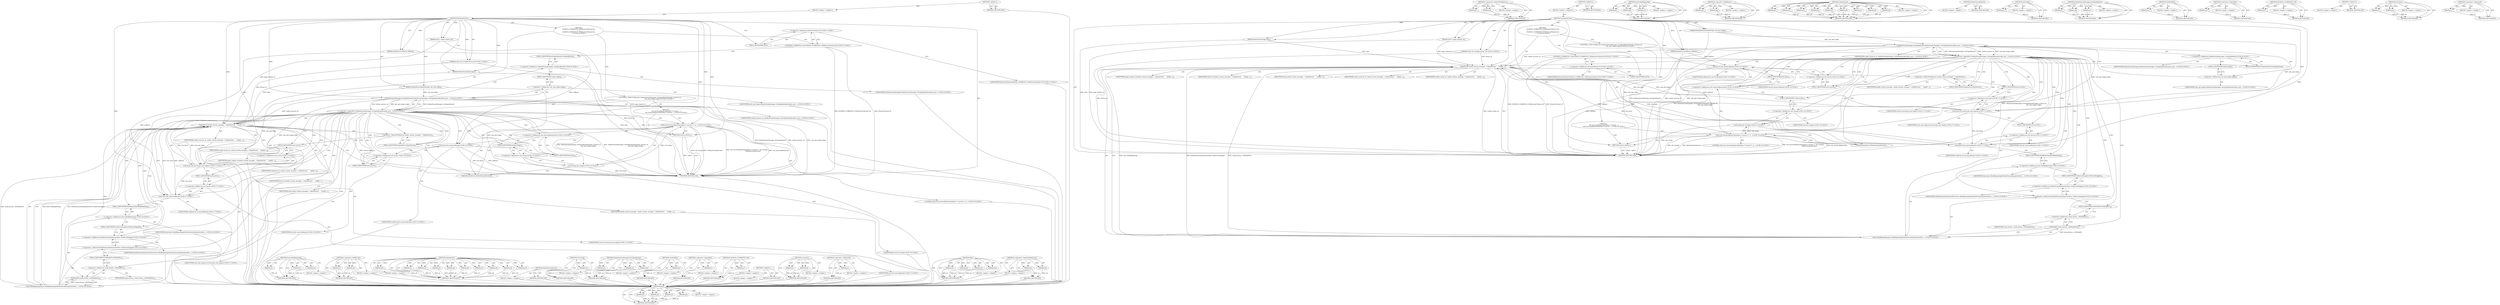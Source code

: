digraph "&lt;operator&gt;.addressOf" {
vulnerable_124 [label=<(METHOD,Run)>];
vulnerable_125 [label=<(PARAM,p1)>];
vulnerable_126 [label=<(PARAM,p2)>];
vulnerable_127 [label=<(PARAM,p3)>];
vulnerable_128 [label=<(PARAM,p4)>];
vulnerable_129 [label=<(BLOCK,&lt;empty&gt;,&lt;empty&gt;)>];
vulnerable_130 [label=<(METHOD_RETURN,ANY)>];
vulnerable_155 [label=<(METHOD,&lt;operator&gt;.indirectFieldAccess)>];
vulnerable_156 [label=<(PARAM,p1)>];
vulnerable_157 [label=<(PARAM,p2)>];
vulnerable_158 [label=<(BLOCK,&lt;empty&gt;,&lt;empty&gt;)>];
vulnerable_159 [label=<(METHOD_RETURN,ANY)>];
vulnerable_6 [label=<(METHOD,&lt;global&gt;)<SUB>1</SUB>>];
vulnerable_7 [label=<(BLOCK,&lt;empty&gt;,&lt;empty&gt;)<SUB>1</SUB>>];
vulnerable_8 [label=<(METHOD,DoOpenDevice)<SUB>1</SUB>>];
vulnerable_9 [label=<(PARAM,int32_t page_request_id)<SUB>2</SUB>>];
vulnerable_10 [label="<(PARAM,const std::string&amp; device_id)<SUB>3</SUB>>"];
vulnerable_11 [label=<(PARAM,MediaStreamType type)<SUB>4</SUB>>];
vulnerable_12 [label=<(PARAM,OpenDeviceCallback callback)<SUB>5</SUB>>];
vulnerable_13 [label=<(PARAM,MediaDeviceSaltAndOrigin salt_and_origin)<SUB>6</SUB>>];
vulnerable_14 [label="<(BLOCK,{
  DCHECK_CURRENTLY_ON(BrowserThread::IO);
  i...,{
  DCHECK_CURRENTLY_ON(BrowserThread::IO);
  i...)<SUB>6</SUB>>"];
vulnerable_15 [label="<(DCHECK_CURRENTLY_ON,DCHECK_CURRENTLY_ON(BrowserThread::IO))<SUB>7</SUB>>"];
vulnerable_16 [label="<(&lt;operator&gt;.fieldAccess,BrowserThread::IO)<SUB>7</SUB>>"];
vulnerable_17 [label="<(IDENTIFIER,BrowserThread,DCHECK_CURRENTLY_ON(BrowserThread::IO))<SUB>7</SUB>>"];
vulnerable_18 [label=<(FIELD_IDENTIFIER,IO,IO)<SUB>7</SUB>>];
vulnerable_19 [label="<(CONTROL_STRUCTURE,IF,if (!MediaStreamManager::IsOriginAllowed(render_process_id_,
                                           salt_and_origin.origin)))<SUB>8</SUB>>"];
vulnerable_20 [label="<(&lt;operator&gt;.logicalNot,!MediaStreamManager::IsOriginAllowed(render_pro...)<SUB>8</SUB>>"];
vulnerable_21 [label="<(MediaStreamManager.IsOriginAllowed,MediaStreamManager::IsOriginAllowed(render_proc...)<SUB>8</SUB>>"];
vulnerable_22 [label="<(&lt;operator&gt;.fieldAccess,MediaStreamManager::IsOriginAllowed)<SUB>8</SUB>>"];
vulnerable_23 [label="<(IDENTIFIER,MediaStreamManager,MediaStreamManager::IsOriginAllowed(render_proc...)<SUB>8</SUB>>"];
vulnerable_24 [label=<(FIELD_IDENTIFIER,IsOriginAllowed,IsOriginAllowed)<SUB>8</SUB>>];
vulnerable_25 [label="<(IDENTIFIER,render_process_id_,MediaStreamManager::IsOriginAllowed(render_proc...)<SUB>8</SUB>>"];
vulnerable_26 [label=<(&lt;operator&gt;.fieldAccess,salt_and_origin.origin)<SUB>9</SUB>>];
vulnerable_27 [label="<(IDENTIFIER,salt_and_origin,MediaStreamManager::IsOriginAllowed(render_proc...)<SUB>9</SUB>>"];
vulnerable_28 [label=<(FIELD_IDENTIFIER,origin,origin)<SUB>9</SUB>>];
vulnerable_29 [label="<(BLOCK,{
    std::move(callback).Run(false /* success ...,{
    std::move(callback).Run(false /* success ...)<SUB>9</SUB>>"];
vulnerable_30 [label="<(Run,std::move(callback).Run(false /* success */, st...)<SUB>10</SUB>>"];
vulnerable_31 [label="<(&lt;operator&gt;.fieldAccess,std::move(callback).Run)<SUB>10</SUB>>"];
vulnerable_32 [label="<(std.move,std::move(callback))<SUB>10</SUB>>"];
vulnerable_33 [label="<(&lt;operator&gt;.fieldAccess,std::move)<SUB>10</SUB>>"];
vulnerable_34 [label="<(IDENTIFIER,std,std::move(callback))<SUB>10</SUB>>"];
vulnerable_35 [label=<(FIELD_IDENTIFIER,move,move)<SUB>10</SUB>>];
vulnerable_36 [label="<(IDENTIFIER,callback,std::move(callback))<SUB>10</SUB>>"];
vulnerable_37 [label=<(FIELD_IDENTIFIER,Run,Run)<SUB>10</SUB>>];
vulnerable_38 [label="<(LITERAL,false,std::move(callback).Run(false /* success */, st...)<SUB>10</SUB>>"];
vulnerable_39 [label="<(std.string,std::string())<SUB>10</SUB>>"];
vulnerable_40 [label="<(&lt;operator&gt;.fieldAccess,std::string)<SUB>10</SUB>>"];
vulnerable_41 [label="<(IDENTIFIER,std,std::string())<SUB>10</SUB>>"];
vulnerable_42 [label=<(FIELD_IDENTIFIER,string,string)<SUB>10</SUB>>];
vulnerable_43 [label=<(MediaStreamDevice,MediaStreamDevice())<SUB>11</SUB>>];
vulnerable_44 [label=<(RETURN,return;,return;)<SUB>12</SUB>>];
vulnerable_45 [label=<(OpenDevice,media_stream_manager_-&gt;OpenDevice(
      render...)<SUB>15</SUB>>];
vulnerable_46 [label=<(&lt;operator&gt;.indirectFieldAccess,media_stream_manager_-&gt;OpenDevice)<SUB>15</SUB>>];
vulnerable_47 [label=<(IDENTIFIER,media_stream_manager_,media_stream_manager_-&gt;OpenDevice(
      render...)<SUB>15</SUB>>];
vulnerable_48 [label=<(FIELD_IDENTIFIER,OpenDevice,OpenDevice)<SUB>15</SUB>>];
vulnerable_49 [label=<(IDENTIFIER,render_process_id_,media_stream_manager_-&gt;OpenDevice(
      render...)<SUB>16</SUB>>];
vulnerable_50 [label=<(IDENTIFIER,render_frame_id_,media_stream_manager_-&gt;OpenDevice(
      render...)<SUB>16</SUB>>];
vulnerable_51 [label=<(IDENTIFIER,page_request_id,media_stream_manager_-&gt;OpenDevice(
      render...)<SUB>16</SUB>>];
vulnerable_52 [label=<(IDENTIFIER,device_id,media_stream_manager_-&gt;OpenDevice(
      render...)<SUB>16</SUB>>];
vulnerable_53 [label=<(IDENTIFIER,type,media_stream_manager_-&gt;OpenDevice(
      render...)<SUB>16</SUB>>];
vulnerable_54 [label="<(std.move,std::move(salt_and_origin))<SUB>17</SUB>>"];
vulnerable_55 [label="<(&lt;operator&gt;.fieldAccess,std::move)<SUB>17</SUB>>"];
vulnerable_56 [label="<(IDENTIFIER,std,std::move(salt_and_origin))<SUB>17</SUB>>"];
vulnerable_57 [label=<(FIELD_IDENTIFIER,move,move)<SUB>17</SUB>>];
vulnerable_58 [label="<(IDENTIFIER,salt_and_origin,std::move(salt_and_origin))<SUB>17</SUB>>"];
vulnerable_59 [label="<(std.move,std::move(callback))<SUB>17</SUB>>"];
vulnerable_60 [label="<(&lt;operator&gt;.fieldAccess,std::move)<SUB>17</SUB>>"];
vulnerable_61 [label="<(IDENTIFIER,std,std::move(callback))<SUB>17</SUB>>"];
vulnerable_62 [label=<(FIELD_IDENTIFIER,move,move)<SUB>17</SUB>>];
vulnerable_63 [label="<(IDENTIFIER,callback,std::move(callback))<SUB>17</SUB>>"];
vulnerable_64 [label="<(base.BindRepeating,base::BindRepeating(&amp;MediaStreamDispatcherHost:...)<SUB>18</SUB>>"];
vulnerable_65 [label="<(&lt;operator&gt;.fieldAccess,base::BindRepeating)<SUB>18</SUB>>"];
vulnerable_66 [label="<(IDENTIFIER,base,base::BindRepeating(&amp;MediaStreamDispatcherHost:...)<SUB>18</SUB>>"];
vulnerable_67 [label=<(FIELD_IDENTIFIER,BindRepeating,BindRepeating)<SUB>18</SUB>>];
vulnerable_68 [label="<(&lt;operator&gt;.addressOf,&amp;MediaStreamDispatcherHost::OnDeviceStopped)<SUB>18</SUB>>"];
vulnerable_69 [label="<(&lt;operator&gt;.fieldAccess,MediaStreamDispatcherHost::OnDeviceStopped)<SUB>18</SUB>>"];
vulnerable_70 [label="<(IDENTIFIER,MediaStreamDispatcherHost,base::BindRepeating(&amp;MediaStreamDispatcherHost:...)<SUB>18</SUB>>"];
vulnerable_71 [label=<(FIELD_IDENTIFIER,OnDeviceStopped,OnDeviceStopped)<SUB>18</SUB>>];
vulnerable_72 [label=<(GetWeakPtr,weak_factory_.GetWeakPtr())<SUB>19</SUB>>];
vulnerable_73 [label=<(&lt;operator&gt;.fieldAccess,weak_factory_.GetWeakPtr)<SUB>19</SUB>>];
vulnerable_74 [label=<(IDENTIFIER,weak_factory_,weak_factory_.GetWeakPtr())<SUB>19</SUB>>];
vulnerable_75 [label=<(FIELD_IDENTIFIER,GetWeakPtr,GetWeakPtr)<SUB>19</SUB>>];
vulnerable_76 [label=<(METHOD_RETURN,void)<SUB>1</SUB>>];
vulnerable_78 [label=<(METHOD_RETURN,ANY)<SUB>1</SUB>>];
vulnerable_160 [label=<(METHOD,base.BindRepeating)>];
vulnerable_161 [label=<(PARAM,p1)>];
vulnerable_162 [label=<(PARAM,p2)>];
vulnerable_163 [label=<(PARAM,p3)>];
vulnerable_164 [label=<(BLOCK,&lt;empty&gt;,&lt;empty&gt;)>];
vulnerable_165 [label=<(METHOD_RETURN,ANY)>];
vulnerable_109 [label=<(METHOD,&lt;operator&gt;.fieldAccess)>];
vulnerable_110 [label=<(PARAM,p1)>];
vulnerable_111 [label=<(PARAM,p2)>];
vulnerable_112 [label=<(BLOCK,&lt;empty&gt;,&lt;empty&gt;)>];
vulnerable_113 [label=<(METHOD_RETURN,ANY)>];
vulnerable_143 [label=<(METHOD,OpenDevice)>];
vulnerable_144 [label=<(PARAM,p1)>];
vulnerable_145 [label=<(PARAM,p2)>];
vulnerable_146 [label=<(PARAM,p3)>];
vulnerable_147 [label=<(PARAM,p4)>];
vulnerable_148 [label=<(PARAM,p5)>];
vulnerable_149 [label=<(PARAM,p6)>];
vulnerable_150 [label=<(PARAM,p7)>];
vulnerable_151 [label=<(PARAM,p8)>];
vulnerable_152 [label=<(PARAM,p9)>];
vulnerable_153 [label=<(BLOCK,&lt;empty&gt;,&lt;empty&gt;)>];
vulnerable_154 [label=<(METHOD_RETURN,ANY)>];
vulnerable_140 [label=<(METHOD,MediaStreamDevice)>];
vulnerable_141 [label=<(BLOCK,&lt;empty&gt;,&lt;empty&gt;)>];
vulnerable_142 [label=<(METHOD_RETURN,ANY)>];
vulnerable_136 [label=<(METHOD,std.string)>];
vulnerable_137 [label=<(PARAM,p1)>];
vulnerable_138 [label=<(BLOCK,&lt;empty&gt;,&lt;empty&gt;)>];
vulnerable_139 [label=<(METHOD_RETURN,ANY)>];
vulnerable_118 [label=<(METHOD,MediaStreamManager.IsOriginAllowed)>];
vulnerable_119 [label=<(PARAM,p1)>];
vulnerable_120 [label=<(PARAM,p2)>];
vulnerable_121 [label=<(PARAM,p3)>];
vulnerable_122 [label=<(BLOCK,&lt;empty&gt;,&lt;empty&gt;)>];
vulnerable_123 [label=<(METHOD_RETURN,ANY)>];
vulnerable_170 [label=<(METHOD,GetWeakPtr)>];
vulnerable_171 [label=<(PARAM,p1)>];
vulnerable_172 [label=<(BLOCK,&lt;empty&gt;,&lt;empty&gt;)>];
vulnerable_173 [label=<(METHOD_RETURN,ANY)>];
vulnerable_114 [label=<(METHOD,&lt;operator&gt;.logicalNot)>];
vulnerable_115 [label=<(PARAM,p1)>];
vulnerable_116 [label=<(BLOCK,&lt;empty&gt;,&lt;empty&gt;)>];
vulnerable_117 [label=<(METHOD_RETURN,ANY)>];
vulnerable_105 [label=<(METHOD,DCHECK_CURRENTLY_ON)>];
vulnerable_106 [label=<(PARAM,p1)>];
vulnerable_107 [label=<(BLOCK,&lt;empty&gt;,&lt;empty&gt;)>];
vulnerable_108 [label=<(METHOD_RETURN,ANY)>];
vulnerable_99 [label=<(METHOD,&lt;global&gt;)<SUB>1</SUB>>];
vulnerable_100 [label=<(BLOCK,&lt;empty&gt;,&lt;empty&gt;)>];
vulnerable_101 [label=<(METHOD_RETURN,ANY)>];
vulnerable_131 [label=<(METHOD,std.move)>];
vulnerable_132 [label=<(PARAM,p1)>];
vulnerable_133 [label=<(PARAM,p2)>];
vulnerable_134 [label=<(BLOCK,&lt;empty&gt;,&lt;empty&gt;)>];
vulnerable_135 [label=<(METHOD_RETURN,ANY)>];
vulnerable_166 [label=<(METHOD,&lt;operator&gt;.addressOf)>];
vulnerable_167 [label=<(PARAM,p1)>];
vulnerable_168 [label=<(BLOCK,&lt;empty&gt;,&lt;empty&gt;)>];
vulnerable_169 [label=<(METHOD_RETURN,ANY)>];
fixed_125 [label=<(METHOD,Run)>];
fixed_126 [label=<(PARAM,p1)>];
fixed_127 [label=<(PARAM,p2)>];
fixed_128 [label=<(PARAM,p3)>];
fixed_129 [label=<(PARAM,p4)>];
fixed_130 [label=<(BLOCK,&lt;empty&gt;,&lt;empty&gt;)>];
fixed_131 [label=<(METHOD_RETURN,ANY)>];
fixed_157 [label=<(METHOD,&lt;operator&gt;.indirectFieldAccess)>];
fixed_158 [label=<(PARAM,p1)>];
fixed_159 [label=<(PARAM,p2)>];
fixed_160 [label=<(BLOCK,&lt;empty&gt;,&lt;empty&gt;)>];
fixed_161 [label=<(METHOD_RETURN,ANY)>];
fixed_6 [label=<(METHOD,&lt;global&gt;)<SUB>1</SUB>>];
fixed_7 [label=<(BLOCK,&lt;empty&gt;,&lt;empty&gt;)<SUB>1</SUB>>];
fixed_8 [label=<(METHOD,DoOpenDevice)<SUB>1</SUB>>];
fixed_9 [label=<(PARAM,int32_t page_request_id)<SUB>2</SUB>>];
fixed_10 [label="<(PARAM,const std::string&amp; device_id)<SUB>3</SUB>>"];
fixed_11 [label=<(PARAM,MediaStreamType type)<SUB>4</SUB>>];
fixed_12 [label=<(PARAM,OpenDeviceCallback callback)<SUB>5</SUB>>];
fixed_13 [label=<(PARAM,MediaDeviceSaltAndOrigin salt_and_origin)<SUB>6</SUB>>];
fixed_14 [label="<(BLOCK,{
  DCHECK_CURRENTLY_ON(BrowserThread::IO);
  i...,{
  DCHECK_CURRENTLY_ON(BrowserThread::IO);
  i...)<SUB>6</SUB>>"];
fixed_15 [label="<(DCHECK_CURRENTLY_ON,DCHECK_CURRENTLY_ON(BrowserThread::IO))<SUB>7</SUB>>"];
fixed_16 [label="<(&lt;operator&gt;.fieldAccess,BrowserThread::IO)<SUB>7</SUB>>"];
fixed_17 [label="<(IDENTIFIER,BrowserThread,DCHECK_CURRENTLY_ON(BrowserThread::IO))<SUB>7</SUB>>"];
fixed_18 [label=<(FIELD_IDENTIFIER,IO,IO)<SUB>7</SUB>>];
fixed_19 [label="<(CONTROL_STRUCTURE,IF,if (!MediaStreamManager::IsOriginAllowed(render_process_id_,
                                           salt_and_origin.origin)))<SUB>8</SUB>>"];
fixed_20 [label="<(&lt;operator&gt;.logicalNot,!MediaStreamManager::IsOriginAllowed(render_pro...)<SUB>8</SUB>>"];
fixed_21 [label="<(MediaStreamManager.IsOriginAllowed,MediaStreamManager::IsOriginAllowed(render_proc...)<SUB>8</SUB>>"];
fixed_22 [label="<(&lt;operator&gt;.fieldAccess,MediaStreamManager::IsOriginAllowed)<SUB>8</SUB>>"];
fixed_23 [label="<(IDENTIFIER,MediaStreamManager,MediaStreamManager::IsOriginAllowed(render_proc...)<SUB>8</SUB>>"];
fixed_24 [label=<(FIELD_IDENTIFIER,IsOriginAllowed,IsOriginAllowed)<SUB>8</SUB>>];
fixed_25 [label="<(IDENTIFIER,render_process_id_,MediaStreamManager::IsOriginAllowed(render_proc...)<SUB>8</SUB>>"];
fixed_26 [label=<(&lt;operator&gt;.fieldAccess,salt_and_origin.origin)<SUB>9</SUB>>];
fixed_27 [label="<(IDENTIFIER,salt_and_origin,MediaStreamManager::IsOriginAllowed(render_proc...)<SUB>9</SUB>>"];
fixed_28 [label=<(FIELD_IDENTIFIER,origin,origin)<SUB>9</SUB>>];
fixed_29 [label="<(BLOCK,{
    std::move(callback).Run(false /* success ...,{
    std::move(callback).Run(false /* success ...)<SUB>9</SUB>>"];
fixed_30 [label="<(Run,std::move(callback).Run(false /* success */, st...)<SUB>10</SUB>>"];
fixed_31 [label="<(&lt;operator&gt;.fieldAccess,std::move(callback).Run)<SUB>10</SUB>>"];
fixed_32 [label="<(std.move,std::move(callback))<SUB>10</SUB>>"];
fixed_33 [label="<(&lt;operator&gt;.fieldAccess,std::move)<SUB>10</SUB>>"];
fixed_34 [label="<(IDENTIFIER,std,std::move(callback))<SUB>10</SUB>>"];
fixed_35 [label=<(FIELD_IDENTIFIER,move,move)<SUB>10</SUB>>];
fixed_36 [label="<(IDENTIFIER,callback,std::move(callback))<SUB>10</SUB>>"];
fixed_37 [label=<(FIELD_IDENTIFIER,Run,Run)<SUB>10</SUB>>];
fixed_38 [label="<(LITERAL,false,std::move(callback).Run(false /* success */, st...)<SUB>10</SUB>>"];
fixed_39 [label="<(std.string,std::string())<SUB>10</SUB>>"];
fixed_40 [label="<(&lt;operator&gt;.fieldAccess,std::string)<SUB>10</SUB>>"];
fixed_41 [label="<(IDENTIFIER,std,std::string())<SUB>10</SUB>>"];
fixed_42 [label=<(FIELD_IDENTIFIER,string,string)<SUB>10</SUB>>];
fixed_43 [label=<(MediaStreamDevice,MediaStreamDevice())<SUB>11</SUB>>];
fixed_44 [label=<(RETURN,return;,return;)<SUB>12</SUB>>];
fixed_45 [label=<(OpenDevice,media_stream_manager_-&gt;OpenDevice(
      render...)<SUB>15</SUB>>];
fixed_46 [label=<(&lt;operator&gt;.indirectFieldAccess,media_stream_manager_-&gt;OpenDevice)<SUB>15</SUB>>];
fixed_47 [label=<(IDENTIFIER,media_stream_manager_,media_stream_manager_-&gt;OpenDevice(
      render...)<SUB>15</SUB>>];
fixed_48 [label=<(FIELD_IDENTIFIER,OpenDevice,OpenDevice)<SUB>15</SUB>>];
fixed_49 [label=<(IDENTIFIER,render_process_id_,media_stream_manager_-&gt;OpenDevice(
      render...)<SUB>16</SUB>>];
fixed_50 [label=<(IDENTIFIER,render_frame_id_,media_stream_manager_-&gt;OpenDevice(
      render...)<SUB>16</SUB>>];
fixed_51 [label=<(IDENTIFIER,page_request_id,media_stream_manager_-&gt;OpenDevice(
      render...)<SUB>16</SUB>>];
fixed_52 [label=<(IDENTIFIER,requester_id_,media_stream_manager_-&gt;OpenDevice(
      render...)<SUB>16</SUB>>];
fixed_53 [label=<(IDENTIFIER,device_id,media_stream_manager_-&gt;OpenDevice(
      render...)<SUB>17</SUB>>];
fixed_54 [label=<(IDENTIFIER,type,media_stream_manager_-&gt;OpenDevice(
      render...)<SUB>17</SUB>>];
fixed_55 [label="<(std.move,std::move(salt_and_origin))<SUB>17</SUB>>"];
fixed_56 [label="<(&lt;operator&gt;.fieldAccess,std::move)<SUB>17</SUB>>"];
fixed_57 [label="<(IDENTIFIER,std,std::move(salt_and_origin))<SUB>17</SUB>>"];
fixed_58 [label=<(FIELD_IDENTIFIER,move,move)<SUB>17</SUB>>];
fixed_59 [label="<(IDENTIFIER,salt_and_origin,std::move(salt_and_origin))<SUB>17</SUB>>"];
fixed_60 [label="<(std.move,std::move(callback))<SUB>17</SUB>>"];
fixed_61 [label="<(&lt;operator&gt;.fieldAccess,std::move)<SUB>17</SUB>>"];
fixed_62 [label="<(IDENTIFIER,std,std::move(callback))<SUB>17</SUB>>"];
fixed_63 [label=<(FIELD_IDENTIFIER,move,move)<SUB>17</SUB>>];
fixed_64 [label="<(IDENTIFIER,callback,std::move(callback))<SUB>17</SUB>>"];
fixed_65 [label="<(base.BindRepeating,base::BindRepeating(&amp;MediaStreamDispatcherHost:...)<SUB>18</SUB>>"];
fixed_66 [label="<(&lt;operator&gt;.fieldAccess,base::BindRepeating)<SUB>18</SUB>>"];
fixed_67 [label="<(IDENTIFIER,base,base::BindRepeating(&amp;MediaStreamDispatcherHost:...)<SUB>18</SUB>>"];
fixed_68 [label=<(FIELD_IDENTIFIER,BindRepeating,BindRepeating)<SUB>18</SUB>>];
fixed_69 [label="<(&lt;operator&gt;.addressOf,&amp;MediaStreamDispatcherHost::OnDeviceStopped)<SUB>18</SUB>>"];
fixed_70 [label="<(&lt;operator&gt;.fieldAccess,MediaStreamDispatcherHost::OnDeviceStopped)<SUB>18</SUB>>"];
fixed_71 [label="<(IDENTIFIER,MediaStreamDispatcherHost,base::BindRepeating(&amp;MediaStreamDispatcherHost:...)<SUB>18</SUB>>"];
fixed_72 [label=<(FIELD_IDENTIFIER,OnDeviceStopped,OnDeviceStopped)<SUB>18</SUB>>];
fixed_73 [label=<(GetWeakPtr,weak_factory_.GetWeakPtr())<SUB>19</SUB>>];
fixed_74 [label=<(&lt;operator&gt;.fieldAccess,weak_factory_.GetWeakPtr)<SUB>19</SUB>>];
fixed_75 [label=<(IDENTIFIER,weak_factory_,weak_factory_.GetWeakPtr())<SUB>19</SUB>>];
fixed_76 [label=<(FIELD_IDENTIFIER,GetWeakPtr,GetWeakPtr)<SUB>19</SUB>>];
fixed_77 [label=<(METHOD_RETURN,void)<SUB>1</SUB>>];
fixed_79 [label=<(METHOD_RETURN,ANY)<SUB>1</SUB>>];
fixed_162 [label=<(METHOD,base.BindRepeating)>];
fixed_163 [label=<(PARAM,p1)>];
fixed_164 [label=<(PARAM,p2)>];
fixed_165 [label=<(PARAM,p3)>];
fixed_166 [label=<(BLOCK,&lt;empty&gt;,&lt;empty&gt;)>];
fixed_167 [label=<(METHOD_RETURN,ANY)>];
fixed_110 [label=<(METHOD,&lt;operator&gt;.fieldAccess)>];
fixed_111 [label=<(PARAM,p1)>];
fixed_112 [label=<(PARAM,p2)>];
fixed_113 [label=<(BLOCK,&lt;empty&gt;,&lt;empty&gt;)>];
fixed_114 [label=<(METHOD_RETURN,ANY)>];
fixed_144 [label=<(METHOD,OpenDevice)>];
fixed_145 [label=<(PARAM,p1)>];
fixed_146 [label=<(PARAM,p2)>];
fixed_147 [label=<(PARAM,p3)>];
fixed_148 [label=<(PARAM,p4)>];
fixed_149 [label=<(PARAM,p5)>];
fixed_150 [label=<(PARAM,p6)>];
fixed_151 [label=<(PARAM,p7)>];
fixed_152 [label=<(PARAM,p8)>];
fixed_153 [label=<(PARAM,p9)>];
fixed_154 [label=<(PARAM,p10)>];
fixed_155 [label=<(BLOCK,&lt;empty&gt;,&lt;empty&gt;)>];
fixed_156 [label=<(METHOD_RETURN,ANY)>];
fixed_141 [label=<(METHOD,MediaStreamDevice)>];
fixed_142 [label=<(BLOCK,&lt;empty&gt;,&lt;empty&gt;)>];
fixed_143 [label=<(METHOD_RETURN,ANY)>];
fixed_137 [label=<(METHOD,std.string)>];
fixed_138 [label=<(PARAM,p1)>];
fixed_139 [label=<(BLOCK,&lt;empty&gt;,&lt;empty&gt;)>];
fixed_140 [label=<(METHOD_RETURN,ANY)>];
fixed_119 [label=<(METHOD,MediaStreamManager.IsOriginAllowed)>];
fixed_120 [label=<(PARAM,p1)>];
fixed_121 [label=<(PARAM,p2)>];
fixed_122 [label=<(PARAM,p3)>];
fixed_123 [label=<(BLOCK,&lt;empty&gt;,&lt;empty&gt;)>];
fixed_124 [label=<(METHOD_RETURN,ANY)>];
fixed_172 [label=<(METHOD,GetWeakPtr)>];
fixed_173 [label=<(PARAM,p1)>];
fixed_174 [label=<(BLOCK,&lt;empty&gt;,&lt;empty&gt;)>];
fixed_175 [label=<(METHOD_RETURN,ANY)>];
fixed_115 [label=<(METHOD,&lt;operator&gt;.logicalNot)>];
fixed_116 [label=<(PARAM,p1)>];
fixed_117 [label=<(BLOCK,&lt;empty&gt;,&lt;empty&gt;)>];
fixed_118 [label=<(METHOD_RETURN,ANY)>];
fixed_106 [label=<(METHOD,DCHECK_CURRENTLY_ON)>];
fixed_107 [label=<(PARAM,p1)>];
fixed_108 [label=<(BLOCK,&lt;empty&gt;,&lt;empty&gt;)>];
fixed_109 [label=<(METHOD_RETURN,ANY)>];
fixed_100 [label=<(METHOD,&lt;global&gt;)<SUB>1</SUB>>];
fixed_101 [label=<(BLOCK,&lt;empty&gt;,&lt;empty&gt;)>];
fixed_102 [label=<(METHOD_RETURN,ANY)>];
fixed_132 [label=<(METHOD,std.move)>];
fixed_133 [label=<(PARAM,p1)>];
fixed_134 [label=<(PARAM,p2)>];
fixed_135 [label=<(BLOCK,&lt;empty&gt;,&lt;empty&gt;)>];
fixed_136 [label=<(METHOD_RETURN,ANY)>];
fixed_168 [label=<(METHOD,&lt;operator&gt;.addressOf)>];
fixed_169 [label=<(PARAM,p1)>];
fixed_170 [label=<(BLOCK,&lt;empty&gt;,&lt;empty&gt;)>];
fixed_171 [label=<(METHOD_RETURN,ANY)>];
vulnerable_124 -> vulnerable_125  [key=0, label="AST: "];
vulnerable_124 -> vulnerable_125  [key=1, label="DDG: "];
vulnerable_124 -> vulnerable_129  [key=0, label="AST: "];
vulnerable_124 -> vulnerable_126  [key=0, label="AST: "];
vulnerable_124 -> vulnerable_126  [key=1, label="DDG: "];
vulnerable_124 -> vulnerable_130  [key=0, label="AST: "];
vulnerable_124 -> vulnerable_130  [key=1, label="CFG: "];
vulnerable_124 -> vulnerable_127  [key=0, label="AST: "];
vulnerable_124 -> vulnerable_127  [key=1, label="DDG: "];
vulnerable_124 -> vulnerable_128  [key=0, label="AST: "];
vulnerable_124 -> vulnerable_128  [key=1, label="DDG: "];
vulnerable_125 -> vulnerable_130  [key=0, label="DDG: p1"];
vulnerable_126 -> vulnerable_130  [key=0, label="DDG: p2"];
vulnerable_127 -> vulnerable_130  [key=0, label="DDG: p3"];
vulnerable_128 -> vulnerable_130  [key=0, label="DDG: p4"];
vulnerable_155 -> vulnerable_156  [key=0, label="AST: "];
vulnerable_155 -> vulnerable_156  [key=1, label="DDG: "];
vulnerable_155 -> vulnerable_158  [key=0, label="AST: "];
vulnerable_155 -> vulnerable_157  [key=0, label="AST: "];
vulnerable_155 -> vulnerable_157  [key=1, label="DDG: "];
vulnerable_155 -> vulnerable_159  [key=0, label="AST: "];
vulnerable_155 -> vulnerable_159  [key=1, label="CFG: "];
vulnerable_156 -> vulnerable_159  [key=0, label="DDG: p1"];
vulnerable_157 -> vulnerable_159  [key=0, label="DDG: p2"];
vulnerable_6 -> vulnerable_7  [key=0, label="AST: "];
vulnerable_6 -> vulnerable_78  [key=0, label="AST: "];
vulnerable_6 -> vulnerable_78  [key=1, label="CFG: "];
vulnerable_7 -> vulnerable_8  [key=0, label="AST: "];
vulnerable_8 -> vulnerable_9  [key=0, label="AST: "];
vulnerable_8 -> vulnerable_9  [key=1, label="DDG: "];
vulnerable_8 -> vulnerable_10  [key=0, label="AST: "];
vulnerable_8 -> vulnerable_10  [key=1, label="DDG: "];
vulnerable_8 -> vulnerable_11  [key=0, label="AST: "];
vulnerable_8 -> vulnerable_11  [key=1, label="DDG: "];
vulnerable_8 -> vulnerable_12  [key=0, label="AST: "];
vulnerable_8 -> vulnerable_12  [key=1, label="DDG: "];
vulnerable_8 -> vulnerable_13  [key=0, label="AST: "];
vulnerable_8 -> vulnerable_13  [key=1, label="DDG: "];
vulnerable_8 -> vulnerable_14  [key=0, label="AST: "];
vulnerable_8 -> vulnerable_76  [key=0, label="AST: "];
vulnerable_8 -> vulnerable_18  [key=0, label="CFG: "];
vulnerable_8 -> vulnerable_45  [key=0, label="DDG: "];
vulnerable_8 -> vulnerable_44  [key=0, label="DDG: "];
vulnerable_8 -> vulnerable_54  [key=0, label="DDG: "];
vulnerable_8 -> vulnerable_59  [key=0, label="DDG: "];
vulnerable_8 -> vulnerable_21  [key=0, label="DDG: "];
vulnerable_8 -> vulnerable_30  [key=0, label="DDG: "];
vulnerable_8 -> vulnerable_32  [key=0, label="DDG: "];
vulnerable_9 -> vulnerable_76  [key=0, label="DDG: page_request_id"];
vulnerable_9 -> vulnerable_45  [key=0, label="DDG: page_request_id"];
vulnerable_10 -> vulnerable_76  [key=0, label="DDG: device_id"];
vulnerable_10 -> vulnerable_45  [key=0, label="DDG: device_id"];
vulnerable_11 -> vulnerable_76  [key=0, label="DDG: type"];
vulnerable_11 -> vulnerable_45  [key=0, label="DDG: type"];
vulnerable_12 -> vulnerable_59  [key=0, label="DDG: callback"];
vulnerable_12 -> vulnerable_32  [key=0, label="DDG: callback"];
vulnerable_13 -> vulnerable_76  [key=0, label="DDG: salt_and_origin"];
vulnerable_13 -> vulnerable_54  [key=0, label="DDG: salt_and_origin"];
vulnerable_13 -> vulnerable_21  [key=0, label="DDG: salt_and_origin"];
vulnerable_14 -> vulnerable_15  [key=0, label="AST: "];
vulnerable_14 -> vulnerable_19  [key=0, label="AST: "];
vulnerable_14 -> vulnerable_45  [key=0, label="AST: "];
vulnerable_15 -> vulnerable_16  [key=0, label="AST: "];
vulnerable_15 -> vulnerable_24  [key=0, label="CFG: "];
vulnerable_15 -> vulnerable_76  [key=0, label="DDG: BrowserThread::IO"];
vulnerable_15 -> vulnerable_76  [key=1, label="DDG: DCHECK_CURRENTLY_ON(BrowserThread::IO)"];
vulnerable_16 -> vulnerable_17  [key=0, label="AST: "];
vulnerable_16 -> vulnerable_18  [key=0, label="AST: "];
vulnerable_16 -> vulnerable_15  [key=0, label="CFG: "];
vulnerable_18 -> vulnerable_16  [key=0, label="CFG: "];
vulnerable_19 -> vulnerable_20  [key=0, label="AST: "];
vulnerable_19 -> vulnerable_29  [key=0, label="AST: "];
vulnerable_20 -> vulnerable_21  [key=0, label="AST: "];
vulnerable_20 -> vulnerable_35  [key=0, label="CFG: "];
vulnerable_20 -> vulnerable_35  [key=1, label="CDG: "];
vulnerable_20 -> vulnerable_48  [key=0, label="CFG: "];
vulnerable_20 -> vulnerable_48  [key=1, label="CDG: "];
vulnerable_20 -> vulnerable_76  [key=0, label="DDG: MediaStreamManager::IsOriginAllowed(render_process_id_,
                                           salt_and_origin.origin)"];
vulnerable_20 -> vulnerable_76  [key=1, label="DDG: !MediaStreamManager::IsOriginAllowed(render_process_id_,
                                           salt_and_origin.origin)"];
vulnerable_20 -> vulnerable_30  [key=0, label="CDG: "];
vulnerable_20 -> vulnerable_32  [key=0, label="CDG: "];
vulnerable_20 -> vulnerable_68  [key=0, label="CDG: "];
vulnerable_20 -> vulnerable_60  [key=0, label="CDG: "];
vulnerable_20 -> vulnerable_33  [key=0, label="CDG: "];
vulnerable_20 -> vulnerable_73  [key=0, label="CDG: "];
vulnerable_20 -> vulnerable_64  [key=0, label="CDG: "];
vulnerable_20 -> vulnerable_42  [key=0, label="CDG: "];
vulnerable_20 -> vulnerable_57  [key=0, label="CDG: "];
vulnerable_20 -> vulnerable_71  [key=0, label="CDG: "];
vulnerable_20 -> vulnerable_75  [key=0, label="CDG: "];
vulnerable_20 -> vulnerable_37  [key=0, label="CDG: "];
vulnerable_20 -> vulnerable_46  [key=0, label="CDG: "];
vulnerable_20 -> vulnerable_72  [key=0, label="CDG: "];
vulnerable_20 -> vulnerable_69  [key=0, label="CDG: "];
vulnerable_20 -> vulnerable_67  [key=0, label="CDG: "];
vulnerable_20 -> vulnerable_45  [key=0, label="CDG: "];
vulnerable_20 -> vulnerable_40  [key=0, label="CDG: "];
vulnerable_20 -> vulnerable_65  [key=0, label="CDG: "];
vulnerable_20 -> vulnerable_59  [key=0, label="CDG: "];
vulnerable_20 -> vulnerable_44  [key=0, label="CDG: "];
vulnerable_20 -> vulnerable_55  [key=0, label="CDG: "];
vulnerable_20 -> vulnerable_54  [key=0, label="CDG: "];
vulnerable_20 -> vulnerable_62  [key=0, label="CDG: "];
vulnerable_20 -> vulnerable_39  [key=0, label="CDG: "];
vulnerable_20 -> vulnerable_31  [key=0, label="CDG: "];
vulnerable_20 -> vulnerable_43  [key=0, label="CDG: "];
vulnerable_21 -> vulnerable_22  [key=0, label="AST: "];
vulnerable_21 -> vulnerable_25  [key=0, label="AST: "];
vulnerable_21 -> vulnerable_26  [key=0, label="AST: "];
vulnerable_21 -> vulnerable_20  [key=0, label="CFG: "];
vulnerable_21 -> vulnerable_20  [key=1, label="DDG: MediaStreamManager::IsOriginAllowed"];
vulnerable_21 -> vulnerable_20  [key=2, label="DDG: render_process_id_"];
vulnerable_21 -> vulnerable_20  [key=3, label="DDG: salt_and_origin.origin"];
vulnerable_21 -> vulnerable_76  [key=0, label="DDG: MediaStreamManager::IsOriginAllowed"];
vulnerable_21 -> vulnerable_76  [key=1, label="DDG: render_process_id_"];
vulnerable_21 -> vulnerable_76  [key=2, label="DDG: salt_and_origin.origin"];
vulnerable_21 -> vulnerable_45  [key=0, label="DDG: render_process_id_"];
vulnerable_21 -> vulnerable_54  [key=0, label="DDG: salt_and_origin.origin"];
vulnerable_22 -> vulnerable_23  [key=0, label="AST: "];
vulnerable_22 -> vulnerable_24  [key=0, label="AST: "];
vulnerable_22 -> vulnerable_28  [key=0, label="CFG: "];
vulnerable_24 -> vulnerable_22  [key=0, label="CFG: "];
vulnerable_26 -> vulnerable_27  [key=0, label="AST: "];
vulnerable_26 -> vulnerable_28  [key=0, label="AST: "];
vulnerable_26 -> vulnerable_21  [key=0, label="CFG: "];
vulnerable_28 -> vulnerable_26  [key=0, label="CFG: "];
vulnerable_29 -> vulnerable_30  [key=0, label="AST: "];
vulnerable_29 -> vulnerable_44  [key=0, label="AST: "];
vulnerable_30 -> vulnerable_31  [key=0, label="AST: "];
vulnerable_30 -> vulnerable_38  [key=0, label="AST: "];
vulnerable_30 -> vulnerable_39  [key=0, label="AST: "];
vulnerable_30 -> vulnerable_43  [key=0, label="AST: "];
vulnerable_30 -> vulnerable_44  [key=0, label="CFG: "];
vulnerable_30 -> vulnerable_76  [key=0, label="DDG: std::move(callback).Run"];
vulnerable_30 -> vulnerable_76  [key=1, label="DDG: std::string()"];
vulnerable_30 -> vulnerable_76  [key=2, label="DDG: MediaStreamDevice()"];
vulnerable_30 -> vulnerable_76  [key=3, label="DDG: std::move(callback).Run(false /* success */, std::string(),
                            MediaStreamDevice())"];
vulnerable_31 -> vulnerable_32  [key=0, label="AST: "];
vulnerable_31 -> vulnerable_37  [key=0, label="AST: "];
vulnerable_31 -> vulnerable_42  [key=0, label="CFG: "];
vulnerable_32 -> vulnerable_33  [key=0, label="AST: "];
vulnerable_32 -> vulnerable_36  [key=0, label="AST: "];
vulnerable_32 -> vulnerable_37  [key=0, label="CFG: "];
vulnerable_32 -> vulnerable_76  [key=0, label="DDG: std::move"];
vulnerable_32 -> vulnerable_76  [key=1, label="DDG: callback"];
vulnerable_33 -> vulnerable_34  [key=0, label="AST: "];
vulnerable_33 -> vulnerable_35  [key=0, label="AST: "];
vulnerable_33 -> vulnerable_32  [key=0, label="CFG: "];
vulnerable_35 -> vulnerable_33  [key=0, label="CFG: "];
vulnerable_37 -> vulnerable_31  [key=0, label="CFG: "];
vulnerable_39 -> vulnerable_40  [key=0, label="AST: "];
vulnerable_39 -> vulnerable_43  [key=0, label="CFG: "];
vulnerable_39 -> vulnerable_76  [key=0, label="DDG: std::string"];
vulnerable_39 -> vulnerable_30  [key=0, label="DDG: std::string"];
vulnerable_40 -> vulnerable_41  [key=0, label="AST: "];
vulnerable_40 -> vulnerable_42  [key=0, label="AST: "];
vulnerable_40 -> vulnerable_39  [key=0, label="CFG: "];
vulnerable_42 -> vulnerable_40  [key=0, label="CFG: "];
vulnerable_43 -> vulnerable_30  [key=0, label="CFG: "];
vulnerable_44 -> vulnerable_76  [key=0, label="CFG: "];
vulnerable_44 -> vulnerable_76  [key=1, label="DDG: &lt;RET&gt;"];
vulnerable_45 -> vulnerable_46  [key=0, label="AST: "];
vulnerable_45 -> vulnerable_49  [key=0, label="AST: "];
vulnerable_45 -> vulnerable_50  [key=0, label="AST: "];
vulnerable_45 -> vulnerable_51  [key=0, label="AST: "];
vulnerable_45 -> vulnerable_52  [key=0, label="AST: "];
vulnerable_45 -> vulnerable_53  [key=0, label="AST: "];
vulnerable_45 -> vulnerable_54  [key=0, label="AST: "];
vulnerable_45 -> vulnerable_59  [key=0, label="AST: "];
vulnerable_45 -> vulnerable_64  [key=0, label="AST: "];
vulnerable_45 -> vulnerable_76  [key=0, label="CFG: "];
vulnerable_45 -> vulnerable_76  [key=1, label="DDG: render_frame_id_"];
vulnerable_46 -> vulnerable_47  [key=0, label="AST: "];
vulnerable_46 -> vulnerable_48  [key=0, label="AST: "];
vulnerable_46 -> vulnerable_57  [key=0, label="CFG: "];
vulnerable_48 -> vulnerable_46  [key=0, label="CFG: "];
vulnerable_54 -> vulnerable_55  [key=0, label="AST: "];
vulnerable_54 -> vulnerable_58  [key=0, label="AST: "];
vulnerable_54 -> vulnerable_62  [key=0, label="CFG: "];
vulnerable_54 -> vulnerable_45  [key=0, label="DDG: std::move"];
vulnerable_54 -> vulnerable_45  [key=1, label="DDG: salt_and_origin"];
vulnerable_54 -> vulnerable_59  [key=0, label="DDG: std::move"];
vulnerable_55 -> vulnerable_56  [key=0, label="AST: "];
vulnerable_55 -> vulnerable_57  [key=0, label="AST: "];
vulnerable_55 -> vulnerable_54  [key=0, label="CFG: "];
vulnerable_57 -> vulnerable_55  [key=0, label="CFG: "];
vulnerable_59 -> vulnerable_60  [key=0, label="AST: "];
vulnerable_59 -> vulnerable_63  [key=0, label="AST: "];
vulnerable_59 -> vulnerable_67  [key=0, label="CFG: "];
vulnerable_59 -> vulnerable_45  [key=0, label="DDG: std::move"];
vulnerable_59 -> vulnerable_45  [key=1, label="DDG: callback"];
vulnerable_60 -> vulnerable_61  [key=0, label="AST: "];
vulnerable_60 -> vulnerable_62  [key=0, label="AST: "];
vulnerable_60 -> vulnerable_59  [key=0, label="CFG: "];
vulnerable_62 -> vulnerable_60  [key=0, label="CFG: "];
vulnerable_64 -> vulnerable_65  [key=0, label="AST: "];
vulnerable_64 -> vulnerable_68  [key=0, label="AST: "];
vulnerable_64 -> vulnerable_72  [key=0, label="AST: "];
vulnerable_64 -> vulnerable_45  [key=0, label="CFG: "];
vulnerable_64 -> vulnerable_45  [key=1, label="DDG: base::BindRepeating"];
vulnerable_64 -> vulnerable_45  [key=2, label="DDG: &amp;MediaStreamDispatcherHost::OnDeviceStopped"];
vulnerable_64 -> vulnerable_45  [key=3, label="DDG: weak_factory_.GetWeakPtr()"];
vulnerable_65 -> vulnerable_66  [key=0, label="AST: "];
vulnerable_65 -> vulnerable_67  [key=0, label="AST: "];
vulnerable_65 -> vulnerable_71  [key=0, label="CFG: "];
vulnerable_67 -> vulnerable_65  [key=0, label="CFG: "];
vulnerable_68 -> vulnerable_69  [key=0, label="AST: "];
vulnerable_68 -> vulnerable_75  [key=0, label="CFG: "];
vulnerable_69 -> vulnerable_70  [key=0, label="AST: "];
vulnerable_69 -> vulnerable_71  [key=0, label="AST: "];
vulnerable_69 -> vulnerable_68  [key=0, label="CFG: "];
vulnerable_71 -> vulnerable_69  [key=0, label="CFG: "];
vulnerable_72 -> vulnerable_73  [key=0, label="AST: "];
vulnerable_72 -> vulnerable_64  [key=0, label="CFG: "];
vulnerable_72 -> vulnerable_64  [key=1, label="DDG: weak_factory_.GetWeakPtr"];
vulnerable_73 -> vulnerable_74  [key=0, label="AST: "];
vulnerable_73 -> vulnerable_75  [key=0, label="AST: "];
vulnerable_73 -> vulnerable_72  [key=0, label="CFG: "];
vulnerable_75 -> vulnerable_73  [key=0, label="CFG: "];
vulnerable_160 -> vulnerable_161  [key=0, label="AST: "];
vulnerable_160 -> vulnerable_161  [key=1, label="DDG: "];
vulnerable_160 -> vulnerable_164  [key=0, label="AST: "];
vulnerable_160 -> vulnerable_162  [key=0, label="AST: "];
vulnerable_160 -> vulnerable_162  [key=1, label="DDG: "];
vulnerable_160 -> vulnerable_165  [key=0, label="AST: "];
vulnerable_160 -> vulnerable_165  [key=1, label="CFG: "];
vulnerable_160 -> vulnerable_163  [key=0, label="AST: "];
vulnerable_160 -> vulnerable_163  [key=1, label="DDG: "];
vulnerable_161 -> vulnerable_165  [key=0, label="DDG: p1"];
vulnerable_162 -> vulnerable_165  [key=0, label="DDG: p2"];
vulnerable_163 -> vulnerable_165  [key=0, label="DDG: p3"];
vulnerable_109 -> vulnerable_110  [key=0, label="AST: "];
vulnerable_109 -> vulnerable_110  [key=1, label="DDG: "];
vulnerable_109 -> vulnerable_112  [key=0, label="AST: "];
vulnerable_109 -> vulnerable_111  [key=0, label="AST: "];
vulnerable_109 -> vulnerable_111  [key=1, label="DDG: "];
vulnerable_109 -> vulnerable_113  [key=0, label="AST: "];
vulnerable_109 -> vulnerable_113  [key=1, label="CFG: "];
vulnerable_110 -> vulnerable_113  [key=0, label="DDG: p1"];
vulnerable_111 -> vulnerable_113  [key=0, label="DDG: p2"];
vulnerable_143 -> vulnerable_144  [key=0, label="AST: "];
vulnerable_143 -> vulnerable_144  [key=1, label="DDG: "];
vulnerable_143 -> vulnerable_153  [key=0, label="AST: "];
vulnerable_143 -> vulnerable_145  [key=0, label="AST: "];
vulnerable_143 -> vulnerable_145  [key=1, label="DDG: "];
vulnerable_143 -> vulnerable_154  [key=0, label="AST: "];
vulnerable_143 -> vulnerable_154  [key=1, label="CFG: "];
vulnerable_143 -> vulnerable_146  [key=0, label="AST: "];
vulnerable_143 -> vulnerable_146  [key=1, label="DDG: "];
vulnerable_143 -> vulnerable_147  [key=0, label="AST: "];
vulnerable_143 -> vulnerable_147  [key=1, label="DDG: "];
vulnerable_143 -> vulnerable_148  [key=0, label="AST: "];
vulnerable_143 -> vulnerable_148  [key=1, label="DDG: "];
vulnerable_143 -> vulnerable_149  [key=0, label="AST: "];
vulnerable_143 -> vulnerable_149  [key=1, label="DDG: "];
vulnerable_143 -> vulnerable_150  [key=0, label="AST: "];
vulnerable_143 -> vulnerable_150  [key=1, label="DDG: "];
vulnerable_143 -> vulnerable_151  [key=0, label="AST: "];
vulnerable_143 -> vulnerable_151  [key=1, label="DDG: "];
vulnerable_143 -> vulnerable_152  [key=0, label="AST: "];
vulnerable_143 -> vulnerable_152  [key=1, label="DDG: "];
vulnerable_144 -> vulnerable_154  [key=0, label="DDG: p1"];
vulnerable_145 -> vulnerable_154  [key=0, label="DDG: p2"];
vulnerable_146 -> vulnerable_154  [key=0, label="DDG: p3"];
vulnerable_147 -> vulnerable_154  [key=0, label="DDG: p4"];
vulnerable_148 -> vulnerable_154  [key=0, label="DDG: p5"];
vulnerable_149 -> vulnerable_154  [key=0, label="DDG: p6"];
vulnerable_150 -> vulnerable_154  [key=0, label="DDG: p7"];
vulnerable_151 -> vulnerable_154  [key=0, label="DDG: p8"];
vulnerable_152 -> vulnerable_154  [key=0, label="DDG: p9"];
vulnerable_140 -> vulnerable_141  [key=0, label="AST: "];
vulnerable_140 -> vulnerable_142  [key=0, label="AST: "];
vulnerable_140 -> vulnerable_142  [key=1, label="CFG: "];
vulnerable_136 -> vulnerable_137  [key=0, label="AST: "];
vulnerable_136 -> vulnerable_137  [key=1, label="DDG: "];
vulnerable_136 -> vulnerable_138  [key=0, label="AST: "];
vulnerable_136 -> vulnerable_139  [key=0, label="AST: "];
vulnerable_136 -> vulnerable_139  [key=1, label="CFG: "];
vulnerable_137 -> vulnerable_139  [key=0, label="DDG: p1"];
vulnerable_118 -> vulnerable_119  [key=0, label="AST: "];
vulnerable_118 -> vulnerable_119  [key=1, label="DDG: "];
vulnerable_118 -> vulnerable_122  [key=0, label="AST: "];
vulnerable_118 -> vulnerable_120  [key=0, label="AST: "];
vulnerable_118 -> vulnerable_120  [key=1, label="DDG: "];
vulnerable_118 -> vulnerable_123  [key=0, label="AST: "];
vulnerable_118 -> vulnerable_123  [key=1, label="CFG: "];
vulnerable_118 -> vulnerable_121  [key=0, label="AST: "];
vulnerable_118 -> vulnerable_121  [key=1, label="DDG: "];
vulnerable_119 -> vulnerable_123  [key=0, label="DDG: p1"];
vulnerable_120 -> vulnerable_123  [key=0, label="DDG: p2"];
vulnerable_121 -> vulnerable_123  [key=0, label="DDG: p3"];
vulnerable_170 -> vulnerable_171  [key=0, label="AST: "];
vulnerable_170 -> vulnerable_171  [key=1, label="DDG: "];
vulnerable_170 -> vulnerable_172  [key=0, label="AST: "];
vulnerable_170 -> vulnerable_173  [key=0, label="AST: "];
vulnerable_170 -> vulnerable_173  [key=1, label="CFG: "];
vulnerable_171 -> vulnerable_173  [key=0, label="DDG: p1"];
vulnerable_114 -> vulnerable_115  [key=0, label="AST: "];
vulnerable_114 -> vulnerable_115  [key=1, label="DDG: "];
vulnerable_114 -> vulnerable_116  [key=0, label="AST: "];
vulnerable_114 -> vulnerable_117  [key=0, label="AST: "];
vulnerable_114 -> vulnerable_117  [key=1, label="CFG: "];
vulnerable_115 -> vulnerable_117  [key=0, label="DDG: p1"];
vulnerable_105 -> vulnerable_106  [key=0, label="AST: "];
vulnerable_105 -> vulnerable_106  [key=1, label="DDG: "];
vulnerable_105 -> vulnerable_107  [key=0, label="AST: "];
vulnerable_105 -> vulnerable_108  [key=0, label="AST: "];
vulnerable_105 -> vulnerable_108  [key=1, label="CFG: "];
vulnerable_106 -> vulnerable_108  [key=0, label="DDG: p1"];
vulnerable_99 -> vulnerable_100  [key=0, label="AST: "];
vulnerable_99 -> vulnerable_101  [key=0, label="AST: "];
vulnerable_99 -> vulnerable_101  [key=1, label="CFG: "];
vulnerable_131 -> vulnerable_132  [key=0, label="AST: "];
vulnerable_131 -> vulnerable_132  [key=1, label="DDG: "];
vulnerable_131 -> vulnerable_134  [key=0, label="AST: "];
vulnerable_131 -> vulnerable_133  [key=0, label="AST: "];
vulnerable_131 -> vulnerable_133  [key=1, label="DDG: "];
vulnerable_131 -> vulnerable_135  [key=0, label="AST: "];
vulnerable_131 -> vulnerable_135  [key=1, label="CFG: "];
vulnerable_132 -> vulnerable_135  [key=0, label="DDG: p1"];
vulnerable_133 -> vulnerable_135  [key=0, label="DDG: p2"];
vulnerable_166 -> vulnerable_167  [key=0, label="AST: "];
vulnerable_166 -> vulnerable_167  [key=1, label="DDG: "];
vulnerable_166 -> vulnerable_168  [key=0, label="AST: "];
vulnerable_166 -> vulnerable_169  [key=0, label="AST: "];
vulnerable_166 -> vulnerable_169  [key=1, label="CFG: "];
vulnerable_167 -> vulnerable_169  [key=0, label="DDG: p1"];
fixed_125 -> fixed_126  [key=0, label="AST: "];
fixed_125 -> fixed_126  [key=1, label="DDG: "];
fixed_125 -> fixed_130  [key=0, label="AST: "];
fixed_125 -> fixed_127  [key=0, label="AST: "];
fixed_125 -> fixed_127  [key=1, label="DDG: "];
fixed_125 -> fixed_131  [key=0, label="AST: "];
fixed_125 -> fixed_131  [key=1, label="CFG: "];
fixed_125 -> fixed_128  [key=0, label="AST: "];
fixed_125 -> fixed_128  [key=1, label="DDG: "];
fixed_125 -> fixed_129  [key=0, label="AST: "];
fixed_125 -> fixed_129  [key=1, label="DDG: "];
fixed_126 -> fixed_131  [key=0, label="DDG: p1"];
fixed_127 -> fixed_131  [key=0, label="DDG: p2"];
fixed_128 -> fixed_131  [key=0, label="DDG: p3"];
fixed_129 -> fixed_131  [key=0, label="DDG: p4"];
fixed_130 -> vulnerable_124  [key=0];
fixed_131 -> vulnerable_124  [key=0];
fixed_157 -> fixed_158  [key=0, label="AST: "];
fixed_157 -> fixed_158  [key=1, label="DDG: "];
fixed_157 -> fixed_160  [key=0, label="AST: "];
fixed_157 -> fixed_159  [key=0, label="AST: "];
fixed_157 -> fixed_159  [key=1, label="DDG: "];
fixed_157 -> fixed_161  [key=0, label="AST: "];
fixed_157 -> fixed_161  [key=1, label="CFG: "];
fixed_158 -> fixed_161  [key=0, label="DDG: p1"];
fixed_159 -> fixed_161  [key=0, label="DDG: p2"];
fixed_160 -> vulnerable_124  [key=0];
fixed_161 -> vulnerable_124  [key=0];
fixed_6 -> fixed_7  [key=0, label="AST: "];
fixed_6 -> fixed_79  [key=0, label="AST: "];
fixed_6 -> fixed_79  [key=1, label="CFG: "];
fixed_7 -> fixed_8  [key=0, label="AST: "];
fixed_8 -> fixed_9  [key=0, label="AST: "];
fixed_8 -> fixed_9  [key=1, label="DDG: "];
fixed_8 -> fixed_10  [key=0, label="AST: "];
fixed_8 -> fixed_10  [key=1, label="DDG: "];
fixed_8 -> fixed_11  [key=0, label="AST: "];
fixed_8 -> fixed_11  [key=1, label="DDG: "];
fixed_8 -> fixed_12  [key=0, label="AST: "];
fixed_8 -> fixed_12  [key=1, label="DDG: "];
fixed_8 -> fixed_13  [key=0, label="AST: "];
fixed_8 -> fixed_13  [key=1, label="DDG: "];
fixed_8 -> fixed_14  [key=0, label="AST: "];
fixed_8 -> fixed_77  [key=0, label="AST: "];
fixed_8 -> fixed_18  [key=0, label="CFG: "];
fixed_8 -> fixed_45  [key=0, label="DDG: "];
fixed_8 -> fixed_44  [key=0, label="DDG: "];
fixed_8 -> fixed_55  [key=0, label="DDG: "];
fixed_8 -> fixed_60  [key=0, label="DDG: "];
fixed_8 -> fixed_21  [key=0, label="DDG: "];
fixed_8 -> fixed_30  [key=0, label="DDG: "];
fixed_8 -> fixed_32  [key=0, label="DDG: "];
fixed_9 -> fixed_77  [key=0, label="DDG: page_request_id"];
fixed_9 -> fixed_45  [key=0, label="DDG: page_request_id"];
fixed_10 -> fixed_77  [key=0, label="DDG: device_id"];
fixed_10 -> fixed_45  [key=0, label="DDG: device_id"];
fixed_11 -> fixed_77  [key=0, label="DDG: type"];
fixed_11 -> fixed_45  [key=0, label="DDG: type"];
fixed_12 -> fixed_60  [key=0, label="DDG: callback"];
fixed_12 -> fixed_32  [key=0, label="DDG: callback"];
fixed_13 -> fixed_77  [key=0, label="DDG: salt_and_origin"];
fixed_13 -> fixed_55  [key=0, label="DDG: salt_and_origin"];
fixed_13 -> fixed_21  [key=0, label="DDG: salt_and_origin"];
fixed_14 -> fixed_15  [key=0, label="AST: "];
fixed_14 -> fixed_19  [key=0, label="AST: "];
fixed_14 -> fixed_45  [key=0, label="AST: "];
fixed_15 -> fixed_16  [key=0, label="AST: "];
fixed_15 -> fixed_24  [key=0, label="CFG: "];
fixed_15 -> fixed_77  [key=0, label="DDG: BrowserThread::IO"];
fixed_15 -> fixed_77  [key=1, label="DDG: DCHECK_CURRENTLY_ON(BrowserThread::IO)"];
fixed_16 -> fixed_17  [key=0, label="AST: "];
fixed_16 -> fixed_18  [key=0, label="AST: "];
fixed_16 -> fixed_15  [key=0, label="CFG: "];
fixed_17 -> vulnerable_124  [key=0];
fixed_18 -> fixed_16  [key=0, label="CFG: "];
fixed_19 -> fixed_20  [key=0, label="AST: "];
fixed_19 -> fixed_29  [key=0, label="AST: "];
fixed_20 -> fixed_21  [key=0, label="AST: "];
fixed_20 -> fixed_35  [key=0, label="CFG: "];
fixed_20 -> fixed_35  [key=1, label="CDG: "];
fixed_20 -> fixed_48  [key=0, label="CFG: "];
fixed_20 -> fixed_48  [key=1, label="CDG: "];
fixed_20 -> fixed_77  [key=0, label="DDG: MediaStreamManager::IsOriginAllowed(render_process_id_,
                                           salt_and_origin.origin)"];
fixed_20 -> fixed_77  [key=1, label="DDG: !MediaStreamManager::IsOriginAllowed(render_process_id_,
                                           salt_and_origin.origin)"];
fixed_20 -> fixed_30  [key=0, label="CDG: "];
fixed_20 -> fixed_32  [key=0, label="CDG: "];
fixed_20 -> fixed_58  [key=0, label="CDG: "];
fixed_20 -> fixed_68  [key=0, label="CDG: "];
fixed_20 -> fixed_60  [key=0, label="CDG: "];
fixed_20 -> fixed_33  [key=0, label="CDG: "];
fixed_20 -> fixed_73  [key=0, label="CDG: "];
fixed_20 -> fixed_61  [key=0, label="CDG: "];
fixed_20 -> fixed_42  [key=0, label="CDG: "];
fixed_20 -> fixed_66  [key=0, label="CDG: "];
fixed_20 -> fixed_37  [key=0, label="CDG: "];
fixed_20 -> fixed_46  [key=0, label="CDG: "];
fixed_20 -> fixed_72  [key=0, label="CDG: "];
fixed_20 -> fixed_56  [key=0, label="CDG: "];
fixed_20 -> fixed_69  [key=0, label="CDG: "];
fixed_20 -> fixed_70  [key=0, label="CDG: "];
fixed_20 -> fixed_74  [key=0, label="CDG: "];
fixed_20 -> fixed_45  [key=0, label="CDG: "];
fixed_20 -> fixed_63  [key=0, label="CDG: "];
fixed_20 -> fixed_40  [key=0, label="CDG: "];
fixed_20 -> fixed_76  [key=0, label="CDG: "];
fixed_20 -> fixed_65  [key=0, label="CDG: "];
fixed_20 -> fixed_44  [key=0, label="CDG: "];
fixed_20 -> fixed_55  [key=0, label="CDG: "];
fixed_20 -> fixed_39  [key=0, label="CDG: "];
fixed_20 -> fixed_31  [key=0, label="CDG: "];
fixed_20 -> fixed_43  [key=0, label="CDG: "];
fixed_21 -> fixed_22  [key=0, label="AST: "];
fixed_21 -> fixed_25  [key=0, label="AST: "];
fixed_21 -> fixed_26  [key=0, label="AST: "];
fixed_21 -> fixed_20  [key=0, label="CFG: "];
fixed_21 -> fixed_20  [key=1, label="DDG: MediaStreamManager::IsOriginAllowed"];
fixed_21 -> fixed_20  [key=2, label="DDG: render_process_id_"];
fixed_21 -> fixed_20  [key=3, label="DDG: salt_and_origin.origin"];
fixed_21 -> fixed_77  [key=0, label="DDG: MediaStreamManager::IsOriginAllowed"];
fixed_21 -> fixed_77  [key=1, label="DDG: render_process_id_"];
fixed_21 -> fixed_77  [key=2, label="DDG: salt_and_origin.origin"];
fixed_21 -> fixed_45  [key=0, label="DDG: render_process_id_"];
fixed_21 -> fixed_55  [key=0, label="DDG: salt_and_origin.origin"];
fixed_22 -> fixed_23  [key=0, label="AST: "];
fixed_22 -> fixed_24  [key=0, label="AST: "];
fixed_22 -> fixed_28  [key=0, label="CFG: "];
fixed_23 -> vulnerable_124  [key=0];
fixed_24 -> fixed_22  [key=0, label="CFG: "];
fixed_25 -> vulnerable_124  [key=0];
fixed_26 -> fixed_27  [key=0, label="AST: "];
fixed_26 -> fixed_28  [key=0, label="AST: "];
fixed_26 -> fixed_21  [key=0, label="CFG: "];
fixed_27 -> vulnerable_124  [key=0];
fixed_28 -> fixed_26  [key=0, label="CFG: "];
fixed_29 -> fixed_30  [key=0, label="AST: "];
fixed_29 -> fixed_44  [key=0, label="AST: "];
fixed_30 -> fixed_31  [key=0, label="AST: "];
fixed_30 -> fixed_38  [key=0, label="AST: "];
fixed_30 -> fixed_39  [key=0, label="AST: "];
fixed_30 -> fixed_43  [key=0, label="AST: "];
fixed_30 -> fixed_44  [key=0, label="CFG: "];
fixed_30 -> fixed_77  [key=0, label="DDG: std::move(callback).Run"];
fixed_30 -> fixed_77  [key=1, label="DDG: std::string()"];
fixed_30 -> fixed_77  [key=2, label="DDG: MediaStreamDevice()"];
fixed_30 -> fixed_77  [key=3, label="DDG: std::move(callback).Run(false /* success */, std::string(),
                            MediaStreamDevice())"];
fixed_31 -> fixed_32  [key=0, label="AST: "];
fixed_31 -> fixed_37  [key=0, label="AST: "];
fixed_31 -> fixed_42  [key=0, label="CFG: "];
fixed_32 -> fixed_33  [key=0, label="AST: "];
fixed_32 -> fixed_36  [key=0, label="AST: "];
fixed_32 -> fixed_37  [key=0, label="CFG: "];
fixed_32 -> fixed_77  [key=0, label="DDG: std::move"];
fixed_32 -> fixed_77  [key=1, label="DDG: callback"];
fixed_33 -> fixed_34  [key=0, label="AST: "];
fixed_33 -> fixed_35  [key=0, label="AST: "];
fixed_33 -> fixed_32  [key=0, label="CFG: "];
fixed_34 -> vulnerable_124  [key=0];
fixed_35 -> fixed_33  [key=0, label="CFG: "];
fixed_36 -> vulnerable_124  [key=0];
fixed_37 -> fixed_31  [key=0, label="CFG: "];
fixed_38 -> vulnerable_124  [key=0];
fixed_39 -> fixed_40  [key=0, label="AST: "];
fixed_39 -> fixed_43  [key=0, label="CFG: "];
fixed_39 -> fixed_77  [key=0, label="DDG: std::string"];
fixed_39 -> fixed_30  [key=0, label="DDG: std::string"];
fixed_40 -> fixed_41  [key=0, label="AST: "];
fixed_40 -> fixed_42  [key=0, label="AST: "];
fixed_40 -> fixed_39  [key=0, label="CFG: "];
fixed_41 -> vulnerable_124  [key=0];
fixed_42 -> fixed_40  [key=0, label="CFG: "];
fixed_43 -> fixed_30  [key=0, label="CFG: "];
fixed_44 -> fixed_77  [key=0, label="CFG: "];
fixed_44 -> fixed_77  [key=1, label="DDG: &lt;RET&gt;"];
fixed_45 -> fixed_46  [key=0, label="AST: "];
fixed_45 -> fixed_49  [key=0, label="AST: "];
fixed_45 -> fixed_50  [key=0, label="AST: "];
fixed_45 -> fixed_51  [key=0, label="AST: "];
fixed_45 -> fixed_52  [key=0, label="AST: "];
fixed_45 -> fixed_53  [key=0, label="AST: "];
fixed_45 -> fixed_54  [key=0, label="AST: "];
fixed_45 -> fixed_55  [key=0, label="AST: "];
fixed_45 -> fixed_60  [key=0, label="AST: "];
fixed_45 -> fixed_65  [key=0, label="AST: "];
fixed_45 -> fixed_77  [key=0, label="CFG: "];
fixed_45 -> fixed_77  [key=1, label="DDG: render_frame_id_"];
fixed_46 -> fixed_47  [key=0, label="AST: "];
fixed_46 -> fixed_48  [key=0, label="AST: "];
fixed_46 -> fixed_58  [key=0, label="CFG: "];
fixed_47 -> vulnerable_124  [key=0];
fixed_48 -> fixed_46  [key=0, label="CFG: "];
fixed_49 -> vulnerable_124  [key=0];
fixed_50 -> vulnerable_124  [key=0];
fixed_51 -> vulnerable_124  [key=0];
fixed_52 -> vulnerable_124  [key=0];
fixed_53 -> vulnerable_124  [key=0];
fixed_54 -> vulnerable_124  [key=0];
fixed_55 -> fixed_56  [key=0, label="AST: "];
fixed_55 -> fixed_59  [key=0, label="AST: "];
fixed_55 -> fixed_63  [key=0, label="CFG: "];
fixed_55 -> fixed_45  [key=0, label="DDG: std::move"];
fixed_55 -> fixed_45  [key=1, label="DDG: salt_and_origin"];
fixed_55 -> fixed_60  [key=0, label="DDG: std::move"];
fixed_56 -> fixed_57  [key=0, label="AST: "];
fixed_56 -> fixed_58  [key=0, label="AST: "];
fixed_56 -> fixed_55  [key=0, label="CFG: "];
fixed_57 -> vulnerable_124  [key=0];
fixed_58 -> fixed_56  [key=0, label="CFG: "];
fixed_59 -> vulnerable_124  [key=0];
fixed_60 -> fixed_61  [key=0, label="AST: "];
fixed_60 -> fixed_64  [key=0, label="AST: "];
fixed_60 -> fixed_68  [key=0, label="CFG: "];
fixed_60 -> fixed_45  [key=0, label="DDG: std::move"];
fixed_60 -> fixed_45  [key=1, label="DDG: callback"];
fixed_61 -> fixed_62  [key=0, label="AST: "];
fixed_61 -> fixed_63  [key=0, label="AST: "];
fixed_61 -> fixed_60  [key=0, label="CFG: "];
fixed_62 -> vulnerable_124  [key=0];
fixed_63 -> fixed_61  [key=0, label="CFG: "];
fixed_64 -> vulnerable_124  [key=0];
fixed_65 -> fixed_66  [key=0, label="AST: "];
fixed_65 -> fixed_69  [key=0, label="AST: "];
fixed_65 -> fixed_73  [key=0, label="AST: "];
fixed_65 -> fixed_45  [key=0, label="CFG: "];
fixed_65 -> fixed_45  [key=1, label="DDG: base::BindRepeating"];
fixed_65 -> fixed_45  [key=2, label="DDG: &amp;MediaStreamDispatcherHost::OnDeviceStopped"];
fixed_65 -> fixed_45  [key=3, label="DDG: weak_factory_.GetWeakPtr()"];
fixed_66 -> fixed_67  [key=0, label="AST: "];
fixed_66 -> fixed_68  [key=0, label="AST: "];
fixed_66 -> fixed_72  [key=0, label="CFG: "];
fixed_67 -> vulnerable_124  [key=0];
fixed_68 -> fixed_66  [key=0, label="CFG: "];
fixed_69 -> fixed_70  [key=0, label="AST: "];
fixed_69 -> fixed_76  [key=0, label="CFG: "];
fixed_70 -> fixed_71  [key=0, label="AST: "];
fixed_70 -> fixed_72  [key=0, label="AST: "];
fixed_70 -> fixed_69  [key=0, label="CFG: "];
fixed_71 -> vulnerable_124  [key=0];
fixed_72 -> fixed_70  [key=0, label="CFG: "];
fixed_73 -> fixed_74  [key=0, label="AST: "];
fixed_73 -> fixed_65  [key=0, label="CFG: "];
fixed_73 -> fixed_65  [key=1, label="DDG: weak_factory_.GetWeakPtr"];
fixed_74 -> fixed_75  [key=0, label="AST: "];
fixed_74 -> fixed_76  [key=0, label="AST: "];
fixed_74 -> fixed_73  [key=0, label="CFG: "];
fixed_75 -> vulnerable_124  [key=0];
fixed_76 -> fixed_74  [key=0, label="CFG: "];
fixed_77 -> vulnerable_124  [key=0];
fixed_79 -> vulnerable_124  [key=0];
fixed_162 -> fixed_163  [key=0, label="AST: "];
fixed_162 -> fixed_163  [key=1, label="DDG: "];
fixed_162 -> fixed_166  [key=0, label="AST: "];
fixed_162 -> fixed_164  [key=0, label="AST: "];
fixed_162 -> fixed_164  [key=1, label="DDG: "];
fixed_162 -> fixed_167  [key=0, label="AST: "];
fixed_162 -> fixed_167  [key=1, label="CFG: "];
fixed_162 -> fixed_165  [key=0, label="AST: "];
fixed_162 -> fixed_165  [key=1, label="DDG: "];
fixed_163 -> fixed_167  [key=0, label="DDG: p1"];
fixed_164 -> fixed_167  [key=0, label="DDG: p2"];
fixed_165 -> fixed_167  [key=0, label="DDG: p3"];
fixed_166 -> vulnerable_124  [key=0];
fixed_167 -> vulnerable_124  [key=0];
fixed_110 -> fixed_111  [key=0, label="AST: "];
fixed_110 -> fixed_111  [key=1, label="DDG: "];
fixed_110 -> fixed_113  [key=0, label="AST: "];
fixed_110 -> fixed_112  [key=0, label="AST: "];
fixed_110 -> fixed_112  [key=1, label="DDG: "];
fixed_110 -> fixed_114  [key=0, label="AST: "];
fixed_110 -> fixed_114  [key=1, label="CFG: "];
fixed_111 -> fixed_114  [key=0, label="DDG: p1"];
fixed_112 -> fixed_114  [key=0, label="DDG: p2"];
fixed_113 -> vulnerable_124  [key=0];
fixed_114 -> vulnerable_124  [key=0];
fixed_144 -> fixed_145  [key=0, label="AST: "];
fixed_144 -> fixed_145  [key=1, label="DDG: "];
fixed_144 -> fixed_155  [key=0, label="AST: "];
fixed_144 -> fixed_146  [key=0, label="AST: "];
fixed_144 -> fixed_146  [key=1, label="DDG: "];
fixed_144 -> fixed_156  [key=0, label="AST: "];
fixed_144 -> fixed_156  [key=1, label="CFG: "];
fixed_144 -> fixed_147  [key=0, label="AST: "];
fixed_144 -> fixed_147  [key=1, label="DDG: "];
fixed_144 -> fixed_148  [key=0, label="AST: "];
fixed_144 -> fixed_148  [key=1, label="DDG: "];
fixed_144 -> fixed_149  [key=0, label="AST: "];
fixed_144 -> fixed_149  [key=1, label="DDG: "];
fixed_144 -> fixed_150  [key=0, label="AST: "];
fixed_144 -> fixed_150  [key=1, label="DDG: "];
fixed_144 -> fixed_151  [key=0, label="AST: "];
fixed_144 -> fixed_151  [key=1, label="DDG: "];
fixed_144 -> fixed_152  [key=0, label="AST: "];
fixed_144 -> fixed_152  [key=1, label="DDG: "];
fixed_144 -> fixed_153  [key=0, label="AST: "];
fixed_144 -> fixed_153  [key=1, label="DDG: "];
fixed_144 -> fixed_154  [key=0, label="AST: "];
fixed_144 -> fixed_154  [key=1, label="DDG: "];
fixed_145 -> fixed_156  [key=0, label="DDG: p1"];
fixed_146 -> fixed_156  [key=0, label="DDG: p2"];
fixed_147 -> fixed_156  [key=0, label="DDG: p3"];
fixed_148 -> fixed_156  [key=0, label="DDG: p4"];
fixed_149 -> fixed_156  [key=0, label="DDG: p5"];
fixed_150 -> fixed_156  [key=0, label="DDG: p6"];
fixed_151 -> fixed_156  [key=0, label="DDG: p7"];
fixed_152 -> fixed_156  [key=0, label="DDG: p8"];
fixed_153 -> fixed_156  [key=0, label="DDG: p9"];
fixed_154 -> fixed_156  [key=0, label="DDG: p10"];
fixed_155 -> vulnerable_124  [key=0];
fixed_156 -> vulnerable_124  [key=0];
fixed_141 -> fixed_142  [key=0, label="AST: "];
fixed_141 -> fixed_143  [key=0, label="AST: "];
fixed_141 -> fixed_143  [key=1, label="CFG: "];
fixed_142 -> vulnerable_124  [key=0];
fixed_143 -> vulnerable_124  [key=0];
fixed_137 -> fixed_138  [key=0, label="AST: "];
fixed_137 -> fixed_138  [key=1, label="DDG: "];
fixed_137 -> fixed_139  [key=0, label="AST: "];
fixed_137 -> fixed_140  [key=0, label="AST: "];
fixed_137 -> fixed_140  [key=1, label="CFG: "];
fixed_138 -> fixed_140  [key=0, label="DDG: p1"];
fixed_139 -> vulnerable_124  [key=0];
fixed_140 -> vulnerable_124  [key=0];
fixed_119 -> fixed_120  [key=0, label="AST: "];
fixed_119 -> fixed_120  [key=1, label="DDG: "];
fixed_119 -> fixed_123  [key=0, label="AST: "];
fixed_119 -> fixed_121  [key=0, label="AST: "];
fixed_119 -> fixed_121  [key=1, label="DDG: "];
fixed_119 -> fixed_124  [key=0, label="AST: "];
fixed_119 -> fixed_124  [key=1, label="CFG: "];
fixed_119 -> fixed_122  [key=0, label="AST: "];
fixed_119 -> fixed_122  [key=1, label="DDG: "];
fixed_120 -> fixed_124  [key=0, label="DDG: p1"];
fixed_121 -> fixed_124  [key=0, label="DDG: p2"];
fixed_122 -> fixed_124  [key=0, label="DDG: p3"];
fixed_123 -> vulnerable_124  [key=0];
fixed_124 -> vulnerable_124  [key=0];
fixed_172 -> fixed_173  [key=0, label="AST: "];
fixed_172 -> fixed_173  [key=1, label="DDG: "];
fixed_172 -> fixed_174  [key=0, label="AST: "];
fixed_172 -> fixed_175  [key=0, label="AST: "];
fixed_172 -> fixed_175  [key=1, label="CFG: "];
fixed_173 -> fixed_175  [key=0, label="DDG: p1"];
fixed_174 -> vulnerable_124  [key=0];
fixed_175 -> vulnerable_124  [key=0];
fixed_115 -> fixed_116  [key=0, label="AST: "];
fixed_115 -> fixed_116  [key=1, label="DDG: "];
fixed_115 -> fixed_117  [key=0, label="AST: "];
fixed_115 -> fixed_118  [key=0, label="AST: "];
fixed_115 -> fixed_118  [key=1, label="CFG: "];
fixed_116 -> fixed_118  [key=0, label="DDG: p1"];
fixed_117 -> vulnerable_124  [key=0];
fixed_118 -> vulnerable_124  [key=0];
fixed_106 -> fixed_107  [key=0, label="AST: "];
fixed_106 -> fixed_107  [key=1, label="DDG: "];
fixed_106 -> fixed_108  [key=0, label="AST: "];
fixed_106 -> fixed_109  [key=0, label="AST: "];
fixed_106 -> fixed_109  [key=1, label="CFG: "];
fixed_107 -> fixed_109  [key=0, label="DDG: p1"];
fixed_108 -> vulnerable_124  [key=0];
fixed_109 -> vulnerable_124  [key=0];
fixed_100 -> fixed_101  [key=0, label="AST: "];
fixed_100 -> fixed_102  [key=0, label="AST: "];
fixed_100 -> fixed_102  [key=1, label="CFG: "];
fixed_101 -> vulnerable_124  [key=0];
fixed_102 -> vulnerable_124  [key=0];
fixed_132 -> fixed_133  [key=0, label="AST: "];
fixed_132 -> fixed_133  [key=1, label="DDG: "];
fixed_132 -> fixed_135  [key=0, label="AST: "];
fixed_132 -> fixed_134  [key=0, label="AST: "];
fixed_132 -> fixed_134  [key=1, label="DDG: "];
fixed_132 -> fixed_136  [key=0, label="AST: "];
fixed_132 -> fixed_136  [key=1, label="CFG: "];
fixed_133 -> fixed_136  [key=0, label="DDG: p1"];
fixed_134 -> fixed_136  [key=0, label="DDG: p2"];
fixed_135 -> vulnerable_124  [key=0];
fixed_136 -> vulnerable_124  [key=0];
fixed_168 -> fixed_169  [key=0, label="AST: "];
fixed_168 -> fixed_169  [key=1, label="DDG: "];
fixed_168 -> fixed_170  [key=0, label="AST: "];
fixed_168 -> fixed_171  [key=0, label="AST: "];
fixed_168 -> fixed_171  [key=1, label="CFG: "];
fixed_169 -> fixed_171  [key=0, label="DDG: p1"];
fixed_170 -> vulnerable_124  [key=0];
fixed_171 -> vulnerable_124  [key=0];
}

